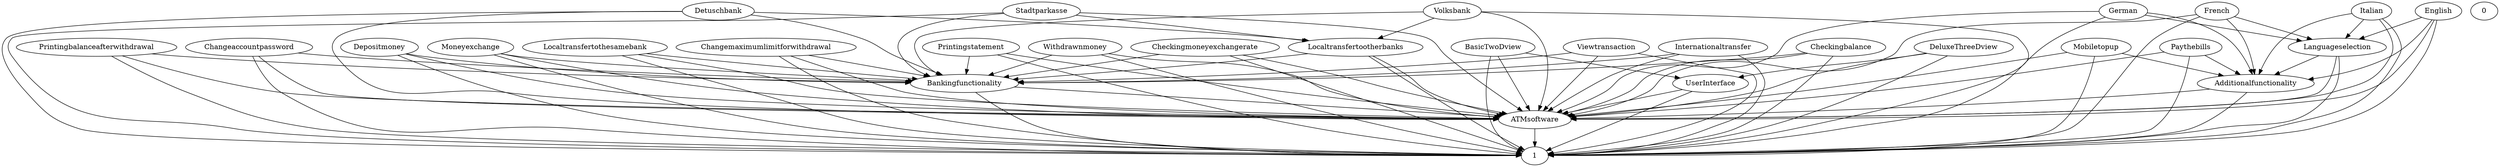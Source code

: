 digraph G {
  Printingstatement;
  Withdrawnmoney;
  Printingbalanceafterwithdrawal;
  Changeaccountpassword;
  Depositmoney;
  Moneyexchange;
  Localtransfertothesamebank;
  Detuschbank;
  BasicTwoDview;
  0;
  Bankingfunctionality;
  Changemaximumlimitforwithdrawal;
  1;
  Checkingmoneyexchangerate;
  Mobiletopup;
  German;
  DeluxeThreeDview;
  Languageselection;
  Stadtparkasse;
  Paythebills;
  Additionalfunctionality;
  Italian;
  UserInterface;
  English;
  Localtransfertootherbanks;
  Volksbank;
  Checkingbalance;
  ATMsoftware;
  Viewtransaction;
  Internationaltransfer;
  French;
  Bankingfunctionality -> ATMsoftware;
  Printingstatement -> Bankingfunctionality;
  Mobiletopup -> Additionalfunctionality;
  German -> Languageselection;
  Additionalfunctionality -> ATMsoftware;
  Volksbank -> Localtransfertootherbanks;
  Languageselection -> Additionalfunctionality;
  UserInterface -> ATMsoftware;
  Checkingbalance -> Bankingfunctionality;
  Changeaccountpassword -> Bankingfunctionality;
  BasicTwoDview -> UserInterface;
  Localtransfertothesamebank -> Bankingfunctionality;
  Paythebills -> Additionalfunctionality;
  Stadtparkasse -> Localtransfertootherbanks;
  Viewtransaction -> Bankingfunctionality;
  Depositmoney -> Bankingfunctionality;
  Italian -> Languageselection;
  Moneyexchange -> Bankingfunctionality;
  Printingbalanceafterwithdrawal -> Bankingfunctionality;
  English -> Languageselection;
  French -> Languageselection;
  DeluxeThreeDview -> UserInterface;
  Checkingmoneyexchangerate -> Bankingfunctionality;
  Withdrawnmoney -> Bankingfunctionality;
  Detuschbank -> Localtransfertootherbanks;
  ATMsoftware -> 1;
  Changemaximumlimitforwithdrawal -> Bankingfunctionality;
  Localtransfertootherbanks -> Bankingfunctionality;
  Internationaltransfer -> Bankingfunctionality;
  Printingstatement -> ATMsoftware;
  Withdrawnmoney -> ATMsoftware;
  Printingbalanceafterwithdrawal -> ATMsoftware;
  Changeaccountpassword -> ATMsoftware;
  Depositmoney -> ATMsoftware;
  Moneyexchange -> ATMsoftware;
  Localtransfertothesamebank -> ATMsoftware;
  Detuschbank -> Bankingfunctionality;
  BasicTwoDview -> ATMsoftware;
  Bankingfunctionality -> 1;
  Changemaximumlimitforwithdrawal -> ATMsoftware;
  Changemaximumlimitforwithdrawal -> 1;
  Checkingmoneyexchangerate -> ATMsoftware;
  Checkingmoneyexchangerate -> 1;
  Mobiletopup -> ATMsoftware;
  German -> Additionalfunctionality;
  DeluxeThreeDview -> ATMsoftware;
  Languageselection -> ATMsoftware;
  Stadtparkasse -> Bankingfunctionality;
  Paythebills -> ATMsoftware;
  Additionalfunctionality -> 1;
  Italian -> ATMsoftware;
  Italian -> Additionalfunctionality;
  UserInterface -> 1;
  English -> ATMsoftware;
  English -> Additionalfunctionality;
  Localtransfertootherbanks -> ATMsoftware;
  Localtransfertootherbanks -> 1;
  Volksbank -> ATMsoftware;
  Volksbank -> Bankingfunctionality;
  Volksbank -> 1;
  Checkingbalance -> ATMsoftware;
  Checkingbalance -> 1;
  Viewtransaction -> ATMsoftware;
  Viewtransaction -> 1;
  Internationaltransfer -> ATMsoftware;
  Internationaltransfer -> 1;
  French -> ATMsoftware;
  French -> Additionalfunctionality;
  Printingstatement -> 1;
  Withdrawnmoney -> 1;
  Printingbalanceafterwithdrawal -> 1;
  Changeaccountpassword -> 1;
  Depositmoney -> 1;
  Moneyexchange -> 1;
  Localtransfertothesamebank -> 1;
  Detuschbank -> ATMsoftware;
  Detuschbank -> 1;
  BasicTwoDview -> 1;
  Mobiletopup -> 1;
  German -> ATMsoftware;
  German -> 1;
  DeluxeThreeDview -> 1;
  Languageselection -> 1;
  Stadtparkasse -> ATMsoftware;
  Stadtparkasse -> 1;
  Paythebills -> 1;
  Italian -> 1;
  English -> 1;
  French -> 1;
}
